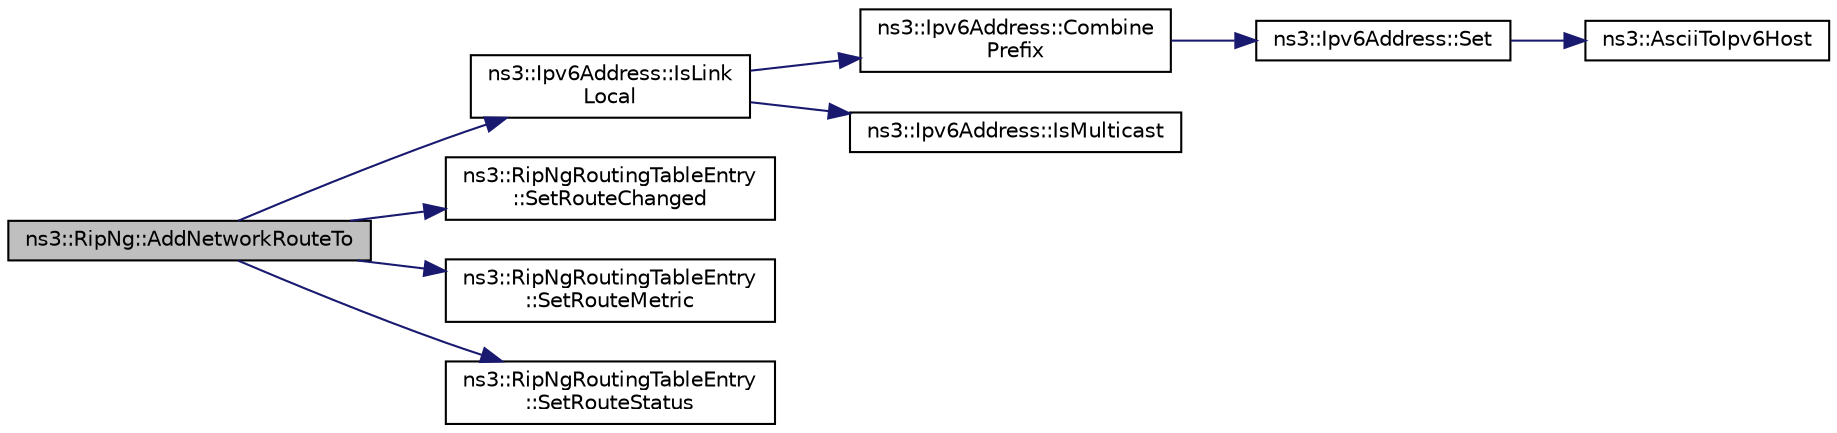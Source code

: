 digraph "ns3::RipNg::AddNetworkRouteTo"
{
 // LATEX_PDF_SIZE
  edge [fontname="Helvetica",fontsize="10",labelfontname="Helvetica",labelfontsize="10"];
  node [fontname="Helvetica",fontsize="10",shape=record];
  rankdir="LR";
  Node1 [label="ns3::RipNg::AddNetworkRouteTo",height=0.2,width=0.4,color="black", fillcolor="grey75", style="filled", fontcolor="black",tooltip="Add route to network."];
  Node1 -> Node2 [color="midnightblue",fontsize="10",style="solid",fontname="Helvetica"];
  Node2 [label="ns3::Ipv6Address::IsLink\lLocal",height=0.2,width=0.4,color="black", fillcolor="white", style="filled",URL="$classns3_1_1_ipv6_address.html#a0b549807a9ad8389c7cc82b762b7c1f1",tooltip="If the IPv6 address is a link-local address (fe80::/64)."];
  Node2 -> Node3 [color="midnightblue",fontsize="10",style="solid",fontname="Helvetica"];
  Node3 [label="ns3::Ipv6Address::Combine\lPrefix",height=0.2,width=0.4,color="black", fillcolor="white", style="filled",URL="$classns3_1_1_ipv6_address.html#a3279a6dcdad36e8791f172daaa7be533",tooltip="Combine this address with a prefix."];
  Node3 -> Node4 [color="midnightblue",fontsize="10",style="solid",fontname="Helvetica"];
  Node4 [label="ns3::Ipv6Address::Set",height=0.2,width=0.4,color="black", fillcolor="white", style="filled",URL="$classns3_1_1_ipv6_address.html#aa5566a72cd0db41ef149a444977b6d7f",tooltip="Sets an Ipv6Address by parsing the input C-string."];
  Node4 -> Node5 [color="midnightblue",fontsize="10",style="solid",fontname="Helvetica"];
  Node5 [label="ns3::AsciiToIpv6Host",height=0.2,width=0.4,color="black", fillcolor="white", style="filled",URL="$namespacens3.html#aba8266b47e04689cbaa4d1c34e68fedf",tooltip="Convert an IPv6 C-string into a 128-bit representation."];
  Node2 -> Node6 [color="midnightblue",fontsize="10",style="solid",fontname="Helvetica"];
  Node6 [label="ns3::Ipv6Address::IsMulticast",height=0.2,width=0.4,color="black", fillcolor="white", style="filled",URL="$classns3_1_1_ipv6_address.html#a68f522d40b6db6d383848ea90bc47dd0",tooltip="If the IPv6 address is multicast (ff00::/8)."];
  Node1 -> Node7 [color="midnightblue",fontsize="10",style="solid",fontname="Helvetica"];
  Node7 [label="ns3::RipNgRoutingTableEntry\l::SetRouteChanged",height=0.2,width=0.4,color="black", fillcolor="white", style="filled",URL="$classns3_1_1_rip_ng_routing_table_entry.html#adc76e692e8dcf59a417c24cc18ccff09",tooltip="Set the route as changed."];
  Node1 -> Node8 [color="midnightblue",fontsize="10",style="solid",fontname="Helvetica"];
  Node8 [label="ns3::RipNgRoutingTableEntry\l::SetRouteMetric",height=0.2,width=0.4,color="black", fillcolor="white", style="filled",URL="$classns3_1_1_rip_ng_routing_table_entry.html#aa9cb450cdb14d6890ce3693ca0c15f88",tooltip="Set the route metric."];
  Node1 -> Node9 [color="midnightblue",fontsize="10",style="solid",fontname="Helvetica"];
  Node9 [label="ns3::RipNgRoutingTableEntry\l::SetRouteStatus",height=0.2,width=0.4,color="black", fillcolor="white", style="filled",URL="$classns3_1_1_rip_ng_routing_table_entry.html#affacfc33b16857b44b03ba9352fd214b",tooltip="Set the route status."];
}
